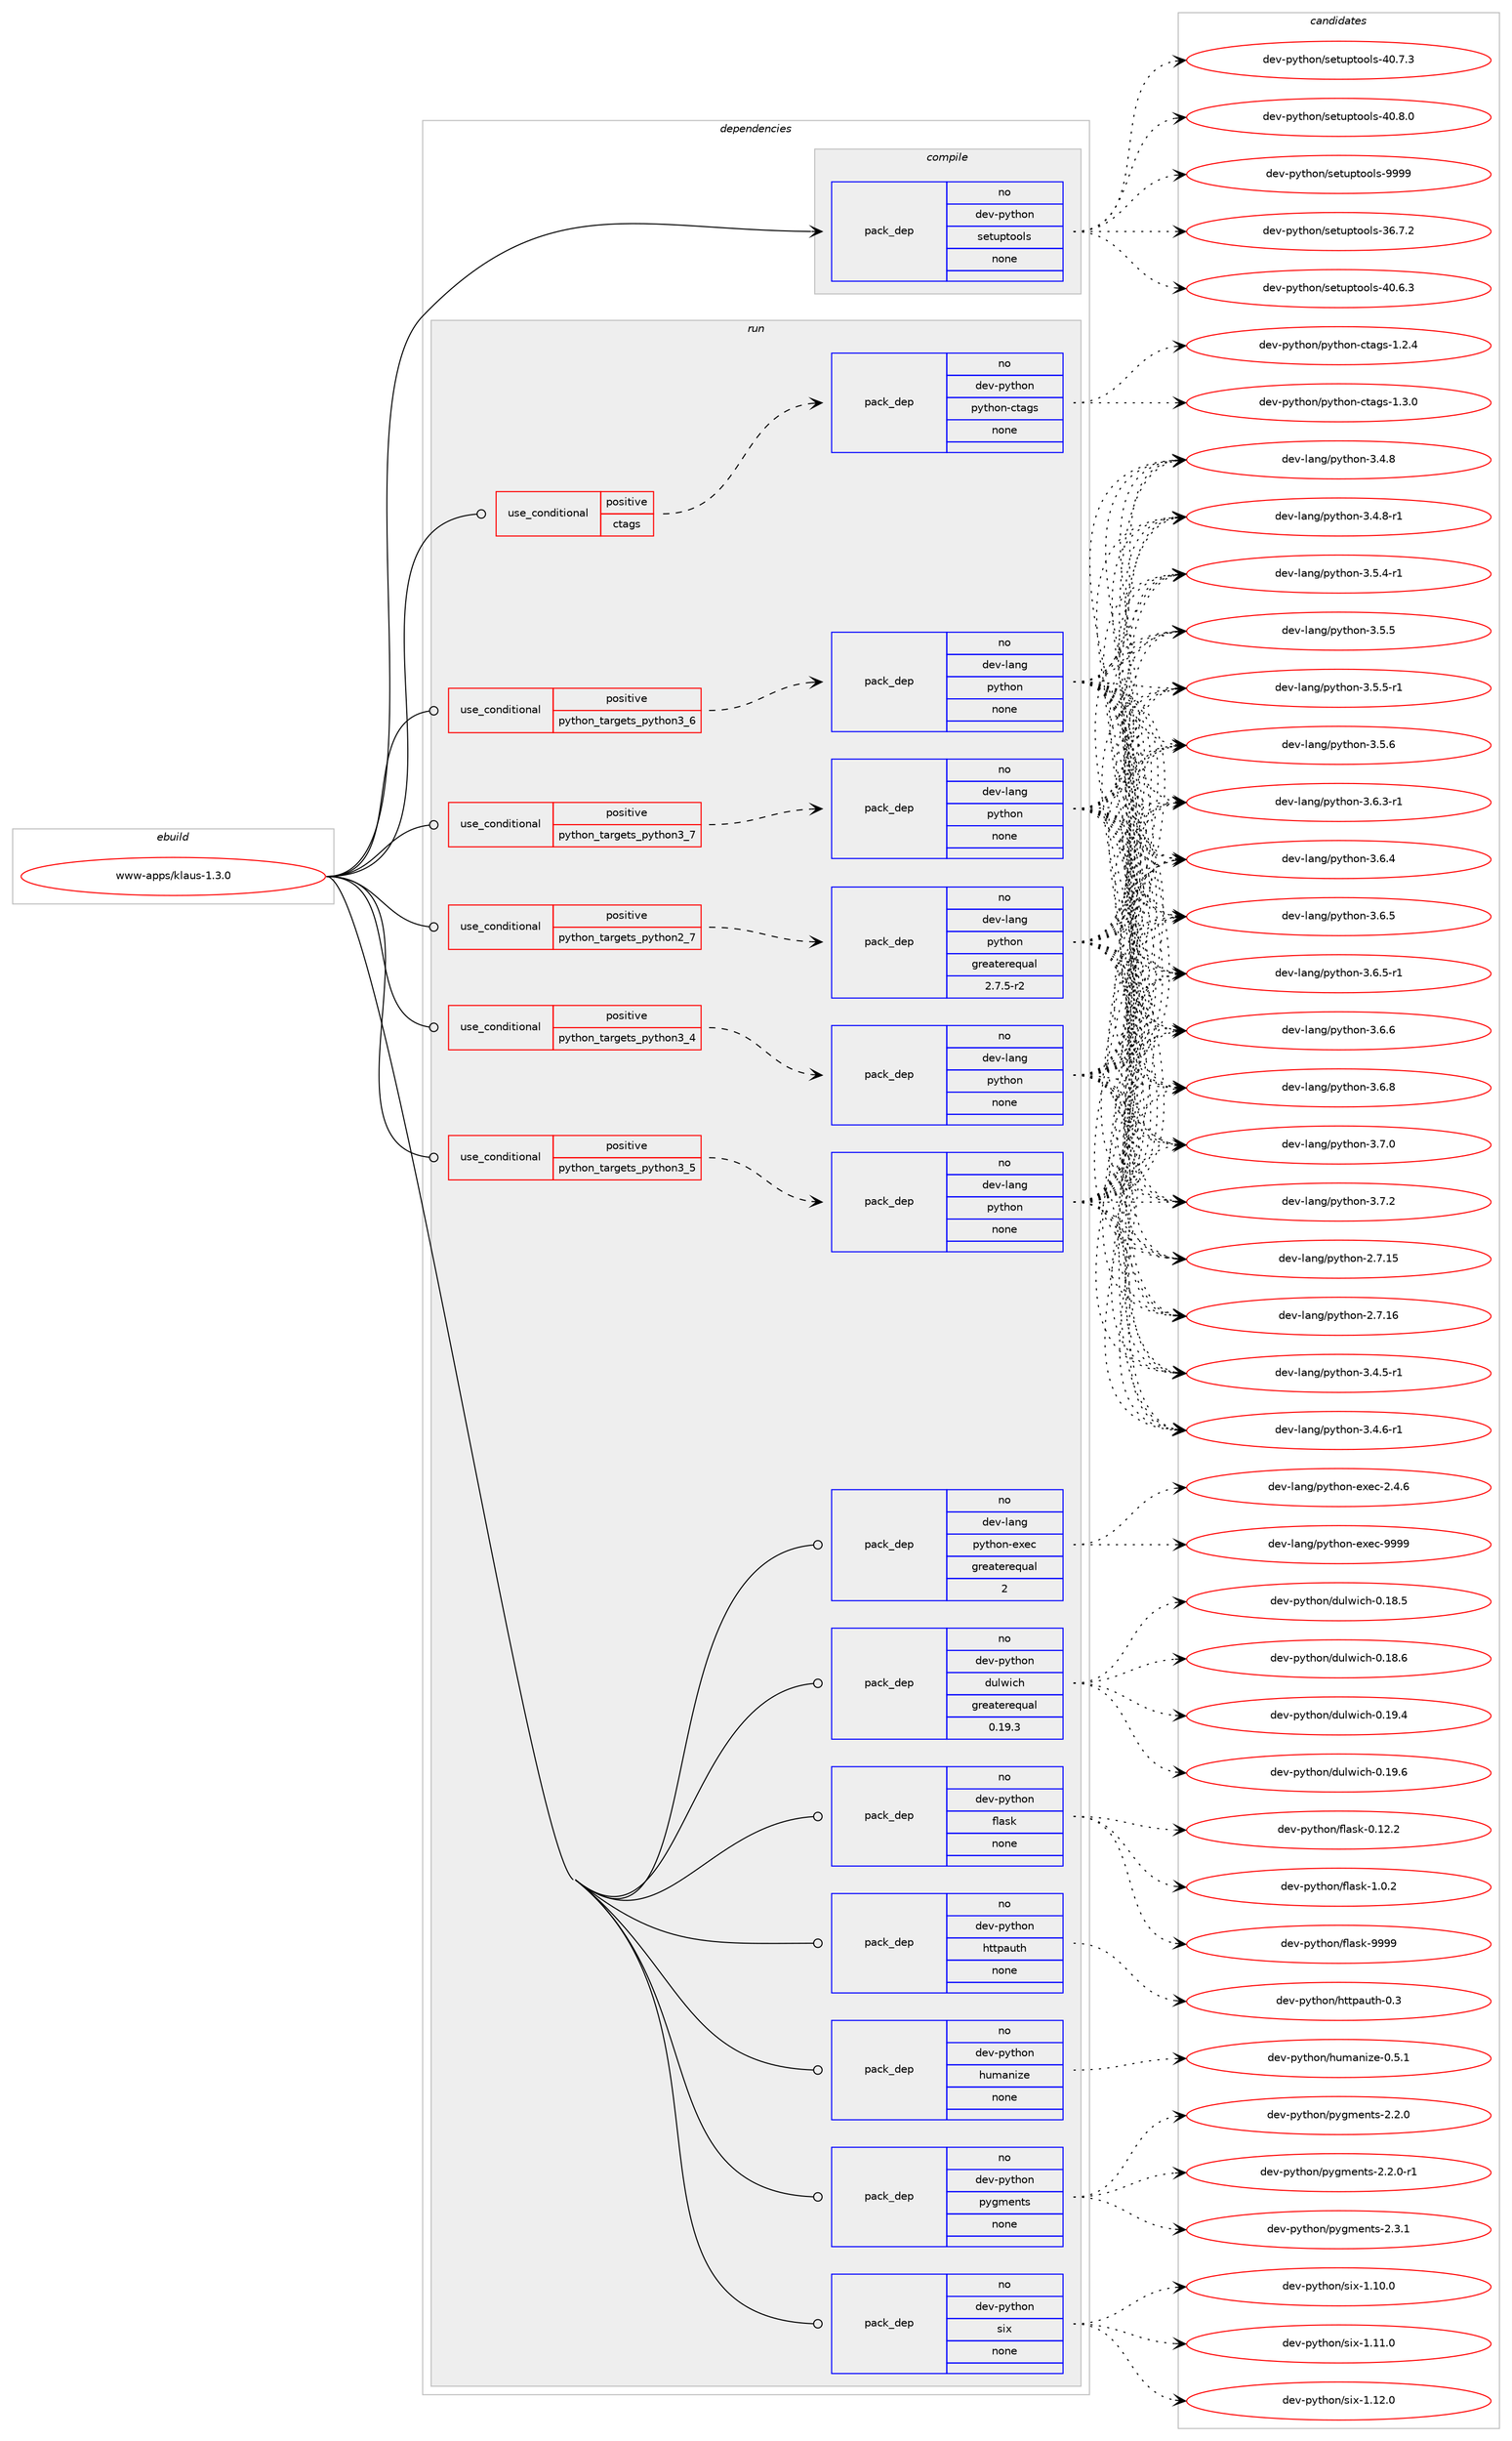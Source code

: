 digraph prolog {

# *************
# Graph options
# *************

newrank=true;
concentrate=true;
compound=true;
graph [rankdir=LR,fontname=Helvetica,fontsize=10,ranksep=1.5];#, ranksep=2.5, nodesep=0.2];
edge  [arrowhead=vee];
node  [fontname=Helvetica,fontsize=10];

# **********
# The ebuild
# **********

subgraph cluster_leftcol {
color=gray;
rank=same;
label=<<i>ebuild</i>>;
id [label="www-apps/klaus-1.3.0", color=red, width=4, href="../www-apps/klaus-1.3.0.svg"];
}

# ****************
# The dependencies
# ****************

subgraph cluster_midcol {
color=gray;
label=<<i>dependencies</i>>;
subgraph cluster_compile {
fillcolor="#eeeeee";
style=filled;
label=<<i>compile</i>>;
subgraph pack1252934 {
dependency1745315 [label=<<TABLE BORDER="0" CELLBORDER="1" CELLSPACING="0" CELLPADDING="4" WIDTH="220"><TR><TD ROWSPAN="6" CELLPADDING="30">pack_dep</TD></TR><TR><TD WIDTH="110">no</TD></TR><TR><TD>dev-python</TD></TR><TR><TD>setuptools</TD></TR><TR><TD>none</TD></TR><TR><TD></TD></TR></TABLE>>, shape=none, color=blue];
}
id:e -> dependency1745315:w [weight=20,style="solid",arrowhead="vee"];
}
subgraph cluster_compileandrun {
fillcolor="#eeeeee";
style=filled;
label=<<i>compile and run</i>>;
}
subgraph cluster_run {
fillcolor="#eeeeee";
style=filled;
label=<<i>run</i>>;
subgraph cond463201 {
dependency1745316 [label=<<TABLE BORDER="0" CELLBORDER="1" CELLSPACING="0" CELLPADDING="4"><TR><TD ROWSPAN="3" CELLPADDING="10">use_conditional</TD></TR><TR><TD>positive</TD></TR><TR><TD>ctags</TD></TR></TABLE>>, shape=none, color=red];
subgraph pack1252935 {
dependency1745317 [label=<<TABLE BORDER="0" CELLBORDER="1" CELLSPACING="0" CELLPADDING="4" WIDTH="220"><TR><TD ROWSPAN="6" CELLPADDING="30">pack_dep</TD></TR><TR><TD WIDTH="110">no</TD></TR><TR><TD>dev-python</TD></TR><TR><TD>python-ctags</TD></TR><TR><TD>none</TD></TR><TR><TD></TD></TR></TABLE>>, shape=none, color=blue];
}
dependency1745316:e -> dependency1745317:w [weight=20,style="dashed",arrowhead="vee"];
}
id:e -> dependency1745316:w [weight=20,style="solid",arrowhead="odot"];
subgraph cond463202 {
dependency1745318 [label=<<TABLE BORDER="0" CELLBORDER="1" CELLSPACING="0" CELLPADDING="4"><TR><TD ROWSPAN="3" CELLPADDING="10">use_conditional</TD></TR><TR><TD>positive</TD></TR><TR><TD>python_targets_python2_7</TD></TR></TABLE>>, shape=none, color=red];
subgraph pack1252936 {
dependency1745319 [label=<<TABLE BORDER="0" CELLBORDER="1" CELLSPACING="0" CELLPADDING="4" WIDTH="220"><TR><TD ROWSPAN="6" CELLPADDING="30">pack_dep</TD></TR><TR><TD WIDTH="110">no</TD></TR><TR><TD>dev-lang</TD></TR><TR><TD>python</TD></TR><TR><TD>greaterequal</TD></TR><TR><TD>2.7.5-r2</TD></TR></TABLE>>, shape=none, color=blue];
}
dependency1745318:e -> dependency1745319:w [weight=20,style="dashed",arrowhead="vee"];
}
id:e -> dependency1745318:w [weight=20,style="solid",arrowhead="odot"];
subgraph cond463203 {
dependency1745320 [label=<<TABLE BORDER="0" CELLBORDER="1" CELLSPACING="0" CELLPADDING="4"><TR><TD ROWSPAN="3" CELLPADDING="10">use_conditional</TD></TR><TR><TD>positive</TD></TR><TR><TD>python_targets_python3_4</TD></TR></TABLE>>, shape=none, color=red];
subgraph pack1252937 {
dependency1745321 [label=<<TABLE BORDER="0" CELLBORDER="1" CELLSPACING="0" CELLPADDING="4" WIDTH="220"><TR><TD ROWSPAN="6" CELLPADDING="30">pack_dep</TD></TR><TR><TD WIDTH="110">no</TD></TR><TR><TD>dev-lang</TD></TR><TR><TD>python</TD></TR><TR><TD>none</TD></TR><TR><TD></TD></TR></TABLE>>, shape=none, color=blue];
}
dependency1745320:e -> dependency1745321:w [weight=20,style="dashed",arrowhead="vee"];
}
id:e -> dependency1745320:w [weight=20,style="solid",arrowhead="odot"];
subgraph cond463204 {
dependency1745322 [label=<<TABLE BORDER="0" CELLBORDER="1" CELLSPACING="0" CELLPADDING="4"><TR><TD ROWSPAN="3" CELLPADDING="10">use_conditional</TD></TR><TR><TD>positive</TD></TR><TR><TD>python_targets_python3_5</TD></TR></TABLE>>, shape=none, color=red];
subgraph pack1252938 {
dependency1745323 [label=<<TABLE BORDER="0" CELLBORDER="1" CELLSPACING="0" CELLPADDING="4" WIDTH="220"><TR><TD ROWSPAN="6" CELLPADDING="30">pack_dep</TD></TR><TR><TD WIDTH="110">no</TD></TR><TR><TD>dev-lang</TD></TR><TR><TD>python</TD></TR><TR><TD>none</TD></TR><TR><TD></TD></TR></TABLE>>, shape=none, color=blue];
}
dependency1745322:e -> dependency1745323:w [weight=20,style="dashed",arrowhead="vee"];
}
id:e -> dependency1745322:w [weight=20,style="solid",arrowhead="odot"];
subgraph cond463205 {
dependency1745324 [label=<<TABLE BORDER="0" CELLBORDER="1" CELLSPACING="0" CELLPADDING="4"><TR><TD ROWSPAN="3" CELLPADDING="10">use_conditional</TD></TR><TR><TD>positive</TD></TR><TR><TD>python_targets_python3_6</TD></TR></TABLE>>, shape=none, color=red];
subgraph pack1252939 {
dependency1745325 [label=<<TABLE BORDER="0" CELLBORDER="1" CELLSPACING="0" CELLPADDING="4" WIDTH="220"><TR><TD ROWSPAN="6" CELLPADDING="30">pack_dep</TD></TR><TR><TD WIDTH="110">no</TD></TR><TR><TD>dev-lang</TD></TR><TR><TD>python</TD></TR><TR><TD>none</TD></TR><TR><TD></TD></TR></TABLE>>, shape=none, color=blue];
}
dependency1745324:e -> dependency1745325:w [weight=20,style="dashed",arrowhead="vee"];
}
id:e -> dependency1745324:w [weight=20,style="solid",arrowhead="odot"];
subgraph cond463206 {
dependency1745326 [label=<<TABLE BORDER="0" CELLBORDER="1" CELLSPACING="0" CELLPADDING="4"><TR><TD ROWSPAN="3" CELLPADDING="10">use_conditional</TD></TR><TR><TD>positive</TD></TR><TR><TD>python_targets_python3_7</TD></TR></TABLE>>, shape=none, color=red];
subgraph pack1252940 {
dependency1745327 [label=<<TABLE BORDER="0" CELLBORDER="1" CELLSPACING="0" CELLPADDING="4" WIDTH="220"><TR><TD ROWSPAN="6" CELLPADDING="30">pack_dep</TD></TR><TR><TD WIDTH="110">no</TD></TR><TR><TD>dev-lang</TD></TR><TR><TD>python</TD></TR><TR><TD>none</TD></TR><TR><TD></TD></TR></TABLE>>, shape=none, color=blue];
}
dependency1745326:e -> dependency1745327:w [weight=20,style="dashed",arrowhead="vee"];
}
id:e -> dependency1745326:w [weight=20,style="solid",arrowhead="odot"];
subgraph pack1252941 {
dependency1745328 [label=<<TABLE BORDER="0" CELLBORDER="1" CELLSPACING="0" CELLPADDING="4" WIDTH="220"><TR><TD ROWSPAN="6" CELLPADDING="30">pack_dep</TD></TR><TR><TD WIDTH="110">no</TD></TR><TR><TD>dev-lang</TD></TR><TR><TD>python-exec</TD></TR><TR><TD>greaterequal</TD></TR><TR><TD>2</TD></TR></TABLE>>, shape=none, color=blue];
}
id:e -> dependency1745328:w [weight=20,style="solid",arrowhead="odot"];
subgraph pack1252942 {
dependency1745329 [label=<<TABLE BORDER="0" CELLBORDER="1" CELLSPACING="0" CELLPADDING="4" WIDTH="220"><TR><TD ROWSPAN="6" CELLPADDING="30">pack_dep</TD></TR><TR><TD WIDTH="110">no</TD></TR><TR><TD>dev-python</TD></TR><TR><TD>dulwich</TD></TR><TR><TD>greaterequal</TD></TR><TR><TD>0.19.3</TD></TR></TABLE>>, shape=none, color=blue];
}
id:e -> dependency1745329:w [weight=20,style="solid",arrowhead="odot"];
subgraph pack1252943 {
dependency1745330 [label=<<TABLE BORDER="0" CELLBORDER="1" CELLSPACING="0" CELLPADDING="4" WIDTH="220"><TR><TD ROWSPAN="6" CELLPADDING="30">pack_dep</TD></TR><TR><TD WIDTH="110">no</TD></TR><TR><TD>dev-python</TD></TR><TR><TD>flask</TD></TR><TR><TD>none</TD></TR><TR><TD></TD></TR></TABLE>>, shape=none, color=blue];
}
id:e -> dependency1745330:w [weight=20,style="solid",arrowhead="odot"];
subgraph pack1252944 {
dependency1745331 [label=<<TABLE BORDER="0" CELLBORDER="1" CELLSPACING="0" CELLPADDING="4" WIDTH="220"><TR><TD ROWSPAN="6" CELLPADDING="30">pack_dep</TD></TR><TR><TD WIDTH="110">no</TD></TR><TR><TD>dev-python</TD></TR><TR><TD>httpauth</TD></TR><TR><TD>none</TD></TR><TR><TD></TD></TR></TABLE>>, shape=none, color=blue];
}
id:e -> dependency1745331:w [weight=20,style="solid",arrowhead="odot"];
subgraph pack1252945 {
dependency1745332 [label=<<TABLE BORDER="0" CELLBORDER="1" CELLSPACING="0" CELLPADDING="4" WIDTH="220"><TR><TD ROWSPAN="6" CELLPADDING="30">pack_dep</TD></TR><TR><TD WIDTH="110">no</TD></TR><TR><TD>dev-python</TD></TR><TR><TD>humanize</TD></TR><TR><TD>none</TD></TR><TR><TD></TD></TR></TABLE>>, shape=none, color=blue];
}
id:e -> dependency1745332:w [weight=20,style="solid",arrowhead="odot"];
subgraph pack1252946 {
dependency1745333 [label=<<TABLE BORDER="0" CELLBORDER="1" CELLSPACING="0" CELLPADDING="4" WIDTH="220"><TR><TD ROWSPAN="6" CELLPADDING="30">pack_dep</TD></TR><TR><TD WIDTH="110">no</TD></TR><TR><TD>dev-python</TD></TR><TR><TD>pygments</TD></TR><TR><TD>none</TD></TR><TR><TD></TD></TR></TABLE>>, shape=none, color=blue];
}
id:e -> dependency1745333:w [weight=20,style="solid",arrowhead="odot"];
subgraph pack1252947 {
dependency1745334 [label=<<TABLE BORDER="0" CELLBORDER="1" CELLSPACING="0" CELLPADDING="4" WIDTH="220"><TR><TD ROWSPAN="6" CELLPADDING="30">pack_dep</TD></TR><TR><TD WIDTH="110">no</TD></TR><TR><TD>dev-python</TD></TR><TR><TD>six</TD></TR><TR><TD>none</TD></TR><TR><TD></TD></TR></TABLE>>, shape=none, color=blue];
}
id:e -> dependency1745334:w [weight=20,style="solid",arrowhead="odot"];
}
}

# **************
# The candidates
# **************

subgraph cluster_choices {
rank=same;
color=gray;
label=<<i>candidates</i>>;

subgraph choice1252934 {
color=black;
nodesep=1;
choice100101118451121211161041111104711510111611711211611111110811545515446554650 [label="dev-python/setuptools-36.7.2", color=red, width=4,href="../dev-python/setuptools-36.7.2.svg"];
choice100101118451121211161041111104711510111611711211611111110811545524846544651 [label="dev-python/setuptools-40.6.3", color=red, width=4,href="../dev-python/setuptools-40.6.3.svg"];
choice100101118451121211161041111104711510111611711211611111110811545524846554651 [label="dev-python/setuptools-40.7.3", color=red, width=4,href="../dev-python/setuptools-40.7.3.svg"];
choice100101118451121211161041111104711510111611711211611111110811545524846564648 [label="dev-python/setuptools-40.8.0", color=red, width=4,href="../dev-python/setuptools-40.8.0.svg"];
choice10010111845112121116104111110471151011161171121161111111081154557575757 [label="dev-python/setuptools-9999", color=red, width=4,href="../dev-python/setuptools-9999.svg"];
dependency1745315:e -> choice100101118451121211161041111104711510111611711211611111110811545515446554650:w [style=dotted,weight="100"];
dependency1745315:e -> choice100101118451121211161041111104711510111611711211611111110811545524846544651:w [style=dotted,weight="100"];
dependency1745315:e -> choice100101118451121211161041111104711510111611711211611111110811545524846554651:w [style=dotted,weight="100"];
dependency1745315:e -> choice100101118451121211161041111104711510111611711211611111110811545524846564648:w [style=dotted,weight="100"];
dependency1745315:e -> choice10010111845112121116104111110471151011161171121161111111081154557575757:w [style=dotted,weight="100"];
}
subgraph choice1252935 {
color=black;
nodesep=1;
choice1001011184511212111610411111047112121116104111110459911697103115454946504652 [label="dev-python/python-ctags-1.2.4", color=red, width=4,href="../dev-python/python-ctags-1.2.4.svg"];
choice1001011184511212111610411111047112121116104111110459911697103115454946514648 [label="dev-python/python-ctags-1.3.0", color=red, width=4,href="../dev-python/python-ctags-1.3.0.svg"];
dependency1745317:e -> choice1001011184511212111610411111047112121116104111110459911697103115454946504652:w [style=dotted,weight="100"];
dependency1745317:e -> choice1001011184511212111610411111047112121116104111110459911697103115454946514648:w [style=dotted,weight="100"];
}
subgraph choice1252936 {
color=black;
nodesep=1;
choice10010111845108971101034711212111610411111045504655464953 [label="dev-lang/python-2.7.15", color=red, width=4,href="../dev-lang/python-2.7.15.svg"];
choice10010111845108971101034711212111610411111045504655464954 [label="dev-lang/python-2.7.16", color=red, width=4,href="../dev-lang/python-2.7.16.svg"];
choice1001011184510897110103471121211161041111104551465246534511449 [label="dev-lang/python-3.4.5-r1", color=red, width=4,href="../dev-lang/python-3.4.5-r1.svg"];
choice1001011184510897110103471121211161041111104551465246544511449 [label="dev-lang/python-3.4.6-r1", color=red, width=4,href="../dev-lang/python-3.4.6-r1.svg"];
choice100101118451089711010347112121116104111110455146524656 [label="dev-lang/python-3.4.8", color=red, width=4,href="../dev-lang/python-3.4.8.svg"];
choice1001011184510897110103471121211161041111104551465246564511449 [label="dev-lang/python-3.4.8-r1", color=red, width=4,href="../dev-lang/python-3.4.8-r1.svg"];
choice1001011184510897110103471121211161041111104551465346524511449 [label="dev-lang/python-3.5.4-r1", color=red, width=4,href="../dev-lang/python-3.5.4-r1.svg"];
choice100101118451089711010347112121116104111110455146534653 [label="dev-lang/python-3.5.5", color=red, width=4,href="../dev-lang/python-3.5.5.svg"];
choice1001011184510897110103471121211161041111104551465346534511449 [label="dev-lang/python-3.5.5-r1", color=red, width=4,href="../dev-lang/python-3.5.5-r1.svg"];
choice100101118451089711010347112121116104111110455146534654 [label="dev-lang/python-3.5.6", color=red, width=4,href="../dev-lang/python-3.5.6.svg"];
choice1001011184510897110103471121211161041111104551465446514511449 [label="dev-lang/python-3.6.3-r1", color=red, width=4,href="../dev-lang/python-3.6.3-r1.svg"];
choice100101118451089711010347112121116104111110455146544652 [label="dev-lang/python-3.6.4", color=red, width=4,href="../dev-lang/python-3.6.4.svg"];
choice100101118451089711010347112121116104111110455146544653 [label="dev-lang/python-3.6.5", color=red, width=4,href="../dev-lang/python-3.6.5.svg"];
choice1001011184510897110103471121211161041111104551465446534511449 [label="dev-lang/python-3.6.5-r1", color=red, width=4,href="../dev-lang/python-3.6.5-r1.svg"];
choice100101118451089711010347112121116104111110455146544654 [label="dev-lang/python-3.6.6", color=red, width=4,href="../dev-lang/python-3.6.6.svg"];
choice100101118451089711010347112121116104111110455146544656 [label="dev-lang/python-3.6.8", color=red, width=4,href="../dev-lang/python-3.6.8.svg"];
choice100101118451089711010347112121116104111110455146554648 [label="dev-lang/python-3.7.0", color=red, width=4,href="../dev-lang/python-3.7.0.svg"];
choice100101118451089711010347112121116104111110455146554650 [label="dev-lang/python-3.7.2", color=red, width=4,href="../dev-lang/python-3.7.2.svg"];
dependency1745319:e -> choice10010111845108971101034711212111610411111045504655464953:w [style=dotted,weight="100"];
dependency1745319:e -> choice10010111845108971101034711212111610411111045504655464954:w [style=dotted,weight="100"];
dependency1745319:e -> choice1001011184510897110103471121211161041111104551465246534511449:w [style=dotted,weight="100"];
dependency1745319:e -> choice1001011184510897110103471121211161041111104551465246544511449:w [style=dotted,weight="100"];
dependency1745319:e -> choice100101118451089711010347112121116104111110455146524656:w [style=dotted,weight="100"];
dependency1745319:e -> choice1001011184510897110103471121211161041111104551465246564511449:w [style=dotted,weight="100"];
dependency1745319:e -> choice1001011184510897110103471121211161041111104551465346524511449:w [style=dotted,weight="100"];
dependency1745319:e -> choice100101118451089711010347112121116104111110455146534653:w [style=dotted,weight="100"];
dependency1745319:e -> choice1001011184510897110103471121211161041111104551465346534511449:w [style=dotted,weight="100"];
dependency1745319:e -> choice100101118451089711010347112121116104111110455146534654:w [style=dotted,weight="100"];
dependency1745319:e -> choice1001011184510897110103471121211161041111104551465446514511449:w [style=dotted,weight="100"];
dependency1745319:e -> choice100101118451089711010347112121116104111110455146544652:w [style=dotted,weight="100"];
dependency1745319:e -> choice100101118451089711010347112121116104111110455146544653:w [style=dotted,weight="100"];
dependency1745319:e -> choice1001011184510897110103471121211161041111104551465446534511449:w [style=dotted,weight="100"];
dependency1745319:e -> choice100101118451089711010347112121116104111110455146544654:w [style=dotted,weight="100"];
dependency1745319:e -> choice100101118451089711010347112121116104111110455146544656:w [style=dotted,weight="100"];
dependency1745319:e -> choice100101118451089711010347112121116104111110455146554648:w [style=dotted,weight="100"];
dependency1745319:e -> choice100101118451089711010347112121116104111110455146554650:w [style=dotted,weight="100"];
}
subgraph choice1252937 {
color=black;
nodesep=1;
choice10010111845108971101034711212111610411111045504655464953 [label="dev-lang/python-2.7.15", color=red, width=4,href="../dev-lang/python-2.7.15.svg"];
choice10010111845108971101034711212111610411111045504655464954 [label="dev-lang/python-2.7.16", color=red, width=4,href="../dev-lang/python-2.7.16.svg"];
choice1001011184510897110103471121211161041111104551465246534511449 [label="dev-lang/python-3.4.5-r1", color=red, width=4,href="../dev-lang/python-3.4.5-r1.svg"];
choice1001011184510897110103471121211161041111104551465246544511449 [label="dev-lang/python-3.4.6-r1", color=red, width=4,href="../dev-lang/python-3.4.6-r1.svg"];
choice100101118451089711010347112121116104111110455146524656 [label="dev-lang/python-3.4.8", color=red, width=4,href="../dev-lang/python-3.4.8.svg"];
choice1001011184510897110103471121211161041111104551465246564511449 [label="dev-lang/python-3.4.8-r1", color=red, width=4,href="../dev-lang/python-3.4.8-r1.svg"];
choice1001011184510897110103471121211161041111104551465346524511449 [label="dev-lang/python-3.5.4-r1", color=red, width=4,href="../dev-lang/python-3.5.4-r1.svg"];
choice100101118451089711010347112121116104111110455146534653 [label="dev-lang/python-3.5.5", color=red, width=4,href="../dev-lang/python-3.5.5.svg"];
choice1001011184510897110103471121211161041111104551465346534511449 [label="dev-lang/python-3.5.5-r1", color=red, width=4,href="../dev-lang/python-3.5.5-r1.svg"];
choice100101118451089711010347112121116104111110455146534654 [label="dev-lang/python-3.5.6", color=red, width=4,href="../dev-lang/python-3.5.6.svg"];
choice1001011184510897110103471121211161041111104551465446514511449 [label="dev-lang/python-3.6.3-r1", color=red, width=4,href="../dev-lang/python-3.6.3-r1.svg"];
choice100101118451089711010347112121116104111110455146544652 [label="dev-lang/python-3.6.4", color=red, width=4,href="../dev-lang/python-3.6.4.svg"];
choice100101118451089711010347112121116104111110455146544653 [label="dev-lang/python-3.6.5", color=red, width=4,href="../dev-lang/python-3.6.5.svg"];
choice1001011184510897110103471121211161041111104551465446534511449 [label="dev-lang/python-3.6.5-r1", color=red, width=4,href="../dev-lang/python-3.6.5-r1.svg"];
choice100101118451089711010347112121116104111110455146544654 [label="dev-lang/python-3.6.6", color=red, width=4,href="../dev-lang/python-3.6.6.svg"];
choice100101118451089711010347112121116104111110455146544656 [label="dev-lang/python-3.6.8", color=red, width=4,href="../dev-lang/python-3.6.8.svg"];
choice100101118451089711010347112121116104111110455146554648 [label="dev-lang/python-3.7.0", color=red, width=4,href="../dev-lang/python-3.7.0.svg"];
choice100101118451089711010347112121116104111110455146554650 [label="dev-lang/python-3.7.2", color=red, width=4,href="../dev-lang/python-3.7.2.svg"];
dependency1745321:e -> choice10010111845108971101034711212111610411111045504655464953:w [style=dotted,weight="100"];
dependency1745321:e -> choice10010111845108971101034711212111610411111045504655464954:w [style=dotted,weight="100"];
dependency1745321:e -> choice1001011184510897110103471121211161041111104551465246534511449:w [style=dotted,weight="100"];
dependency1745321:e -> choice1001011184510897110103471121211161041111104551465246544511449:w [style=dotted,weight="100"];
dependency1745321:e -> choice100101118451089711010347112121116104111110455146524656:w [style=dotted,weight="100"];
dependency1745321:e -> choice1001011184510897110103471121211161041111104551465246564511449:w [style=dotted,weight="100"];
dependency1745321:e -> choice1001011184510897110103471121211161041111104551465346524511449:w [style=dotted,weight="100"];
dependency1745321:e -> choice100101118451089711010347112121116104111110455146534653:w [style=dotted,weight="100"];
dependency1745321:e -> choice1001011184510897110103471121211161041111104551465346534511449:w [style=dotted,weight="100"];
dependency1745321:e -> choice100101118451089711010347112121116104111110455146534654:w [style=dotted,weight="100"];
dependency1745321:e -> choice1001011184510897110103471121211161041111104551465446514511449:w [style=dotted,weight="100"];
dependency1745321:e -> choice100101118451089711010347112121116104111110455146544652:w [style=dotted,weight="100"];
dependency1745321:e -> choice100101118451089711010347112121116104111110455146544653:w [style=dotted,weight="100"];
dependency1745321:e -> choice1001011184510897110103471121211161041111104551465446534511449:w [style=dotted,weight="100"];
dependency1745321:e -> choice100101118451089711010347112121116104111110455146544654:w [style=dotted,weight="100"];
dependency1745321:e -> choice100101118451089711010347112121116104111110455146544656:w [style=dotted,weight="100"];
dependency1745321:e -> choice100101118451089711010347112121116104111110455146554648:w [style=dotted,weight="100"];
dependency1745321:e -> choice100101118451089711010347112121116104111110455146554650:w [style=dotted,weight="100"];
}
subgraph choice1252938 {
color=black;
nodesep=1;
choice10010111845108971101034711212111610411111045504655464953 [label="dev-lang/python-2.7.15", color=red, width=4,href="../dev-lang/python-2.7.15.svg"];
choice10010111845108971101034711212111610411111045504655464954 [label="dev-lang/python-2.7.16", color=red, width=4,href="../dev-lang/python-2.7.16.svg"];
choice1001011184510897110103471121211161041111104551465246534511449 [label="dev-lang/python-3.4.5-r1", color=red, width=4,href="../dev-lang/python-3.4.5-r1.svg"];
choice1001011184510897110103471121211161041111104551465246544511449 [label="dev-lang/python-3.4.6-r1", color=red, width=4,href="../dev-lang/python-3.4.6-r1.svg"];
choice100101118451089711010347112121116104111110455146524656 [label="dev-lang/python-3.4.8", color=red, width=4,href="../dev-lang/python-3.4.8.svg"];
choice1001011184510897110103471121211161041111104551465246564511449 [label="dev-lang/python-3.4.8-r1", color=red, width=4,href="../dev-lang/python-3.4.8-r1.svg"];
choice1001011184510897110103471121211161041111104551465346524511449 [label="dev-lang/python-3.5.4-r1", color=red, width=4,href="../dev-lang/python-3.5.4-r1.svg"];
choice100101118451089711010347112121116104111110455146534653 [label="dev-lang/python-3.5.5", color=red, width=4,href="../dev-lang/python-3.5.5.svg"];
choice1001011184510897110103471121211161041111104551465346534511449 [label="dev-lang/python-3.5.5-r1", color=red, width=4,href="../dev-lang/python-3.5.5-r1.svg"];
choice100101118451089711010347112121116104111110455146534654 [label="dev-lang/python-3.5.6", color=red, width=4,href="../dev-lang/python-3.5.6.svg"];
choice1001011184510897110103471121211161041111104551465446514511449 [label="dev-lang/python-3.6.3-r1", color=red, width=4,href="../dev-lang/python-3.6.3-r1.svg"];
choice100101118451089711010347112121116104111110455146544652 [label="dev-lang/python-3.6.4", color=red, width=4,href="../dev-lang/python-3.6.4.svg"];
choice100101118451089711010347112121116104111110455146544653 [label="dev-lang/python-3.6.5", color=red, width=4,href="../dev-lang/python-3.6.5.svg"];
choice1001011184510897110103471121211161041111104551465446534511449 [label="dev-lang/python-3.6.5-r1", color=red, width=4,href="../dev-lang/python-3.6.5-r1.svg"];
choice100101118451089711010347112121116104111110455146544654 [label="dev-lang/python-3.6.6", color=red, width=4,href="../dev-lang/python-3.6.6.svg"];
choice100101118451089711010347112121116104111110455146544656 [label="dev-lang/python-3.6.8", color=red, width=4,href="../dev-lang/python-3.6.8.svg"];
choice100101118451089711010347112121116104111110455146554648 [label="dev-lang/python-3.7.0", color=red, width=4,href="../dev-lang/python-3.7.0.svg"];
choice100101118451089711010347112121116104111110455146554650 [label="dev-lang/python-3.7.2", color=red, width=4,href="../dev-lang/python-3.7.2.svg"];
dependency1745323:e -> choice10010111845108971101034711212111610411111045504655464953:w [style=dotted,weight="100"];
dependency1745323:e -> choice10010111845108971101034711212111610411111045504655464954:w [style=dotted,weight="100"];
dependency1745323:e -> choice1001011184510897110103471121211161041111104551465246534511449:w [style=dotted,weight="100"];
dependency1745323:e -> choice1001011184510897110103471121211161041111104551465246544511449:w [style=dotted,weight="100"];
dependency1745323:e -> choice100101118451089711010347112121116104111110455146524656:w [style=dotted,weight="100"];
dependency1745323:e -> choice1001011184510897110103471121211161041111104551465246564511449:w [style=dotted,weight="100"];
dependency1745323:e -> choice1001011184510897110103471121211161041111104551465346524511449:w [style=dotted,weight="100"];
dependency1745323:e -> choice100101118451089711010347112121116104111110455146534653:w [style=dotted,weight="100"];
dependency1745323:e -> choice1001011184510897110103471121211161041111104551465346534511449:w [style=dotted,weight="100"];
dependency1745323:e -> choice100101118451089711010347112121116104111110455146534654:w [style=dotted,weight="100"];
dependency1745323:e -> choice1001011184510897110103471121211161041111104551465446514511449:w [style=dotted,weight="100"];
dependency1745323:e -> choice100101118451089711010347112121116104111110455146544652:w [style=dotted,weight="100"];
dependency1745323:e -> choice100101118451089711010347112121116104111110455146544653:w [style=dotted,weight="100"];
dependency1745323:e -> choice1001011184510897110103471121211161041111104551465446534511449:w [style=dotted,weight="100"];
dependency1745323:e -> choice100101118451089711010347112121116104111110455146544654:w [style=dotted,weight="100"];
dependency1745323:e -> choice100101118451089711010347112121116104111110455146544656:w [style=dotted,weight="100"];
dependency1745323:e -> choice100101118451089711010347112121116104111110455146554648:w [style=dotted,weight="100"];
dependency1745323:e -> choice100101118451089711010347112121116104111110455146554650:w [style=dotted,weight="100"];
}
subgraph choice1252939 {
color=black;
nodesep=1;
choice10010111845108971101034711212111610411111045504655464953 [label="dev-lang/python-2.7.15", color=red, width=4,href="../dev-lang/python-2.7.15.svg"];
choice10010111845108971101034711212111610411111045504655464954 [label="dev-lang/python-2.7.16", color=red, width=4,href="../dev-lang/python-2.7.16.svg"];
choice1001011184510897110103471121211161041111104551465246534511449 [label="dev-lang/python-3.4.5-r1", color=red, width=4,href="../dev-lang/python-3.4.5-r1.svg"];
choice1001011184510897110103471121211161041111104551465246544511449 [label="dev-lang/python-3.4.6-r1", color=red, width=4,href="../dev-lang/python-3.4.6-r1.svg"];
choice100101118451089711010347112121116104111110455146524656 [label="dev-lang/python-3.4.8", color=red, width=4,href="../dev-lang/python-3.4.8.svg"];
choice1001011184510897110103471121211161041111104551465246564511449 [label="dev-lang/python-3.4.8-r1", color=red, width=4,href="../dev-lang/python-3.4.8-r1.svg"];
choice1001011184510897110103471121211161041111104551465346524511449 [label="dev-lang/python-3.5.4-r1", color=red, width=4,href="../dev-lang/python-3.5.4-r1.svg"];
choice100101118451089711010347112121116104111110455146534653 [label="dev-lang/python-3.5.5", color=red, width=4,href="../dev-lang/python-3.5.5.svg"];
choice1001011184510897110103471121211161041111104551465346534511449 [label="dev-lang/python-3.5.5-r1", color=red, width=4,href="../dev-lang/python-3.5.5-r1.svg"];
choice100101118451089711010347112121116104111110455146534654 [label="dev-lang/python-3.5.6", color=red, width=4,href="../dev-lang/python-3.5.6.svg"];
choice1001011184510897110103471121211161041111104551465446514511449 [label="dev-lang/python-3.6.3-r1", color=red, width=4,href="../dev-lang/python-3.6.3-r1.svg"];
choice100101118451089711010347112121116104111110455146544652 [label="dev-lang/python-3.6.4", color=red, width=4,href="../dev-lang/python-3.6.4.svg"];
choice100101118451089711010347112121116104111110455146544653 [label="dev-lang/python-3.6.5", color=red, width=4,href="../dev-lang/python-3.6.5.svg"];
choice1001011184510897110103471121211161041111104551465446534511449 [label="dev-lang/python-3.6.5-r1", color=red, width=4,href="../dev-lang/python-3.6.5-r1.svg"];
choice100101118451089711010347112121116104111110455146544654 [label="dev-lang/python-3.6.6", color=red, width=4,href="../dev-lang/python-3.6.6.svg"];
choice100101118451089711010347112121116104111110455146544656 [label="dev-lang/python-3.6.8", color=red, width=4,href="../dev-lang/python-3.6.8.svg"];
choice100101118451089711010347112121116104111110455146554648 [label="dev-lang/python-3.7.0", color=red, width=4,href="../dev-lang/python-3.7.0.svg"];
choice100101118451089711010347112121116104111110455146554650 [label="dev-lang/python-3.7.2", color=red, width=4,href="../dev-lang/python-3.7.2.svg"];
dependency1745325:e -> choice10010111845108971101034711212111610411111045504655464953:w [style=dotted,weight="100"];
dependency1745325:e -> choice10010111845108971101034711212111610411111045504655464954:w [style=dotted,weight="100"];
dependency1745325:e -> choice1001011184510897110103471121211161041111104551465246534511449:w [style=dotted,weight="100"];
dependency1745325:e -> choice1001011184510897110103471121211161041111104551465246544511449:w [style=dotted,weight="100"];
dependency1745325:e -> choice100101118451089711010347112121116104111110455146524656:w [style=dotted,weight="100"];
dependency1745325:e -> choice1001011184510897110103471121211161041111104551465246564511449:w [style=dotted,weight="100"];
dependency1745325:e -> choice1001011184510897110103471121211161041111104551465346524511449:w [style=dotted,weight="100"];
dependency1745325:e -> choice100101118451089711010347112121116104111110455146534653:w [style=dotted,weight="100"];
dependency1745325:e -> choice1001011184510897110103471121211161041111104551465346534511449:w [style=dotted,weight="100"];
dependency1745325:e -> choice100101118451089711010347112121116104111110455146534654:w [style=dotted,weight="100"];
dependency1745325:e -> choice1001011184510897110103471121211161041111104551465446514511449:w [style=dotted,weight="100"];
dependency1745325:e -> choice100101118451089711010347112121116104111110455146544652:w [style=dotted,weight="100"];
dependency1745325:e -> choice100101118451089711010347112121116104111110455146544653:w [style=dotted,weight="100"];
dependency1745325:e -> choice1001011184510897110103471121211161041111104551465446534511449:w [style=dotted,weight="100"];
dependency1745325:e -> choice100101118451089711010347112121116104111110455146544654:w [style=dotted,weight="100"];
dependency1745325:e -> choice100101118451089711010347112121116104111110455146544656:w [style=dotted,weight="100"];
dependency1745325:e -> choice100101118451089711010347112121116104111110455146554648:w [style=dotted,weight="100"];
dependency1745325:e -> choice100101118451089711010347112121116104111110455146554650:w [style=dotted,weight="100"];
}
subgraph choice1252940 {
color=black;
nodesep=1;
choice10010111845108971101034711212111610411111045504655464953 [label="dev-lang/python-2.7.15", color=red, width=4,href="../dev-lang/python-2.7.15.svg"];
choice10010111845108971101034711212111610411111045504655464954 [label="dev-lang/python-2.7.16", color=red, width=4,href="../dev-lang/python-2.7.16.svg"];
choice1001011184510897110103471121211161041111104551465246534511449 [label="dev-lang/python-3.4.5-r1", color=red, width=4,href="../dev-lang/python-3.4.5-r1.svg"];
choice1001011184510897110103471121211161041111104551465246544511449 [label="dev-lang/python-3.4.6-r1", color=red, width=4,href="../dev-lang/python-3.4.6-r1.svg"];
choice100101118451089711010347112121116104111110455146524656 [label="dev-lang/python-3.4.8", color=red, width=4,href="../dev-lang/python-3.4.8.svg"];
choice1001011184510897110103471121211161041111104551465246564511449 [label="dev-lang/python-3.4.8-r1", color=red, width=4,href="../dev-lang/python-3.4.8-r1.svg"];
choice1001011184510897110103471121211161041111104551465346524511449 [label="dev-lang/python-3.5.4-r1", color=red, width=4,href="../dev-lang/python-3.5.4-r1.svg"];
choice100101118451089711010347112121116104111110455146534653 [label="dev-lang/python-3.5.5", color=red, width=4,href="../dev-lang/python-3.5.5.svg"];
choice1001011184510897110103471121211161041111104551465346534511449 [label="dev-lang/python-3.5.5-r1", color=red, width=4,href="../dev-lang/python-3.5.5-r1.svg"];
choice100101118451089711010347112121116104111110455146534654 [label="dev-lang/python-3.5.6", color=red, width=4,href="../dev-lang/python-3.5.6.svg"];
choice1001011184510897110103471121211161041111104551465446514511449 [label="dev-lang/python-3.6.3-r1", color=red, width=4,href="../dev-lang/python-3.6.3-r1.svg"];
choice100101118451089711010347112121116104111110455146544652 [label="dev-lang/python-3.6.4", color=red, width=4,href="../dev-lang/python-3.6.4.svg"];
choice100101118451089711010347112121116104111110455146544653 [label="dev-lang/python-3.6.5", color=red, width=4,href="../dev-lang/python-3.6.5.svg"];
choice1001011184510897110103471121211161041111104551465446534511449 [label="dev-lang/python-3.6.5-r1", color=red, width=4,href="../dev-lang/python-3.6.5-r1.svg"];
choice100101118451089711010347112121116104111110455146544654 [label="dev-lang/python-3.6.6", color=red, width=4,href="../dev-lang/python-3.6.6.svg"];
choice100101118451089711010347112121116104111110455146544656 [label="dev-lang/python-3.6.8", color=red, width=4,href="../dev-lang/python-3.6.8.svg"];
choice100101118451089711010347112121116104111110455146554648 [label="dev-lang/python-3.7.0", color=red, width=4,href="../dev-lang/python-3.7.0.svg"];
choice100101118451089711010347112121116104111110455146554650 [label="dev-lang/python-3.7.2", color=red, width=4,href="../dev-lang/python-3.7.2.svg"];
dependency1745327:e -> choice10010111845108971101034711212111610411111045504655464953:w [style=dotted,weight="100"];
dependency1745327:e -> choice10010111845108971101034711212111610411111045504655464954:w [style=dotted,weight="100"];
dependency1745327:e -> choice1001011184510897110103471121211161041111104551465246534511449:w [style=dotted,weight="100"];
dependency1745327:e -> choice1001011184510897110103471121211161041111104551465246544511449:w [style=dotted,weight="100"];
dependency1745327:e -> choice100101118451089711010347112121116104111110455146524656:w [style=dotted,weight="100"];
dependency1745327:e -> choice1001011184510897110103471121211161041111104551465246564511449:w [style=dotted,weight="100"];
dependency1745327:e -> choice1001011184510897110103471121211161041111104551465346524511449:w [style=dotted,weight="100"];
dependency1745327:e -> choice100101118451089711010347112121116104111110455146534653:w [style=dotted,weight="100"];
dependency1745327:e -> choice1001011184510897110103471121211161041111104551465346534511449:w [style=dotted,weight="100"];
dependency1745327:e -> choice100101118451089711010347112121116104111110455146534654:w [style=dotted,weight="100"];
dependency1745327:e -> choice1001011184510897110103471121211161041111104551465446514511449:w [style=dotted,weight="100"];
dependency1745327:e -> choice100101118451089711010347112121116104111110455146544652:w [style=dotted,weight="100"];
dependency1745327:e -> choice100101118451089711010347112121116104111110455146544653:w [style=dotted,weight="100"];
dependency1745327:e -> choice1001011184510897110103471121211161041111104551465446534511449:w [style=dotted,weight="100"];
dependency1745327:e -> choice100101118451089711010347112121116104111110455146544654:w [style=dotted,weight="100"];
dependency1745327:e -> choice100101118451089711010347112121116104111110455146544656:w [style=dotted,weight="100"];
dependency1745327:e -> choice100101118451089711010347112121116104111110455146554648:w [style=dotted,weight="100"];
dependency1745327:e -> choice100101118451089711010347112121116104111110455146554650:w [style=dotted,weight="100"];
}
subgraph choice1252941 {
color=black;
nodesep=1;
choice1001011184510897110103471121211161041111104510112010199455046524654 [label="dev-lang/python-exec-2.4.6", color=red, width=4,href="../dev-lang/python-exec-2.4.6.svg"];
choice10010111845108971101034711212111610411111045101120101994557575757 [label="dev-lang/python-exec-9999", color=red, width=4,href="../dev-lang/python-exec-9999.svg"];
dependency1745328:e -> choice1001011184510897110103471121211161041111104510112010199455046524654:w [style=dotted,weight="100"];
dependency1745328:e -> choice10010111845108971101034711212111610411111045101120101994557575757:w [style=dotted,weight="100"];
}
subgraph choice1252942 {
color=black;
nodesep=1;
choice10010111845112121116104111110471001171081191059910445484649564653 [label="dev-python/dulwich-0.18.5", color=red, width=4,href="../dev-python/dulwich-0.18.5.svg"];
choice10010111845112121116104111110471001171081191059910445484649564654 [label="dev-python/dulwich-0.18.6", color=red, width=4,href="../dev-python/dulwich-0.18.6.svg"];
choice10010111845112121116104111110471001171081191059910445484649574652 [label="dev-python/dulwich-0.19.4", color=red, width=4,href="../dev-python/dulwich-0.19.4.svg"];
choice10010111845112121116104111110471001171081191059910445484649574654 [label="dev-python/dulwich-0.19.6", color=red, width=4,href="../dev-python/dulwich-0.19.6.svg"];
dependency1745329:e -> choice10010111845112121116104111110471001171081191059910445484649564653:w [style=dotted,weight="100"];
dependency1745329:e -> choice10010111845112121116104111110471001171081191059910445484649564654:w [style=dotted,weight="100"];
dependency1745329:e -> choice10010111845112121116104111110471001171081191059910445484649574652:w [style=dotted,weight="100"];
dependency1745329:e -> choice10010111845112121116104111110471001171081191059910445484649574654:w [style=dotted,weight="100"];
}
subgraph choice1252943 {
color=black;
nodesep=1;
choice10010111845112121116104111110471021089711510745484649504650 [label="dev-python/flask-0.12.2", color=red, width=4,href="../dev-python/flask-0.12.2.svg"];
choice100101118451121211161041111104710210897115107454946484650 [label="dev-python/flask-1.0.2", color=red, width=4,href="../dev-python/flask-1.0.2.svg"];
choice1001011184511212111610411111047102108971151074557575757 [label="dev-python/flask-9999", color=red, width=4,href="../dev-python/flask-9999.svg"];
dependency1745330:e -> choice10010111845112121116104111110471021089711510745484649504650:w [style=dotted,weight="100"];
dependency1745330:e -> choice100101118451121211161041111104710210897115107454946484650:w [style=dotted,weight="100"];
dependency1745330:e -> choice1001011184511212111610411111047102108971151074557575757:w [style=dotted,weight="100"];
}
subgraph choice1252944 {
color=black;
nodesep=1;
choice10010111845112121116104111110471041161161129711711610445484651 [label="dev-python/httpauth-0.3", color=red, width=4,href="../dev-python/httpauth-0.3.svg"];
dependency1745331:e -> choice10010111845112121116104111110471041161161129711711610445484651:w [style=dotted,weight="100"];
}
subgraph choice1252945 {
color=black;
nodesep=1;
choice100101118451121211161041111104710411710997110105122101454846534649 [label="dev-python/humanize-0.5.1", color=red, width=4,href="../dev-python/humanize-0.5.1.svg"];
dependency1745332:e -> choice100101118451121211161041111104710411710997110105122101454846534649:w [style=dotted,weight="100"];
}
subgraph choice1252946 {
color=black;
nodesep=1;
choice1001011184511212111610411111047112121103109101110116115455046504648 [label="dev-python/pygments-2.2.0", color=red, width=4,href="../dev-python/pygments-2.2.0.svg"];
choice10010111845112121116104111110471121211031091011101161154550465046484511449 [label="dev-python/pygments-2.2.0-r1", color=red, width=4,href="../dev-python/pygments-2.2.0-r1.svg"];
choice1001011184511212111610411111047112121103109101110116115455046514649 [label="dev-python/pygments-2.3.1", color=red, width=4,href="../dev-python/pygments-2.3.1.svg"];
dependency1745333:e -> choice1001011184511212111610411111047112121103109101110116115455046504648:w [style=dotted,weight="100"];
dependency1745333:e -> choice10010111845112121116104111110471121211031091011101161154550465046484511449:w [style=dotted,weight="100"];
dependency1745333:e -> choice1001011184511212111610411111047112121103109101110116115455046514649:w [style=dotted,weight="100"];
}
subgraph choice1252947 {
color=black;
nodesep=1;
choice100101118451121211161041111104711510512045494649484648 [label="dev-python/six-1.10.0", color=red, width=4,href="../dev-python/six-1.10.0.svg"];
choice100101118451121211161041111104711510512045494649494648 [label="dev-python/six-1.11.0", color=red, width=4,href="../dev-python/six-1.11.0.svg"];
choice100101118451121211161041111104711510512045494649504648 [label="dev-python/six-1.12.0", color=red, width=4,href="../dev-python/six-1.12.0.svg"];
dependency1745334:e -> choice100101118451121211161041111104711510512045494649484648:w [style=dotted,weight="100"];
dependency1745334:e -> choice100101118451121211161041111104711510512045494649494648:w [style=dotted,weight="100"];
dependency1745334:e -> choice100101118451121211161041111104711510512045494649504648:w [style=dotted,weight="100"];
}
}

}
